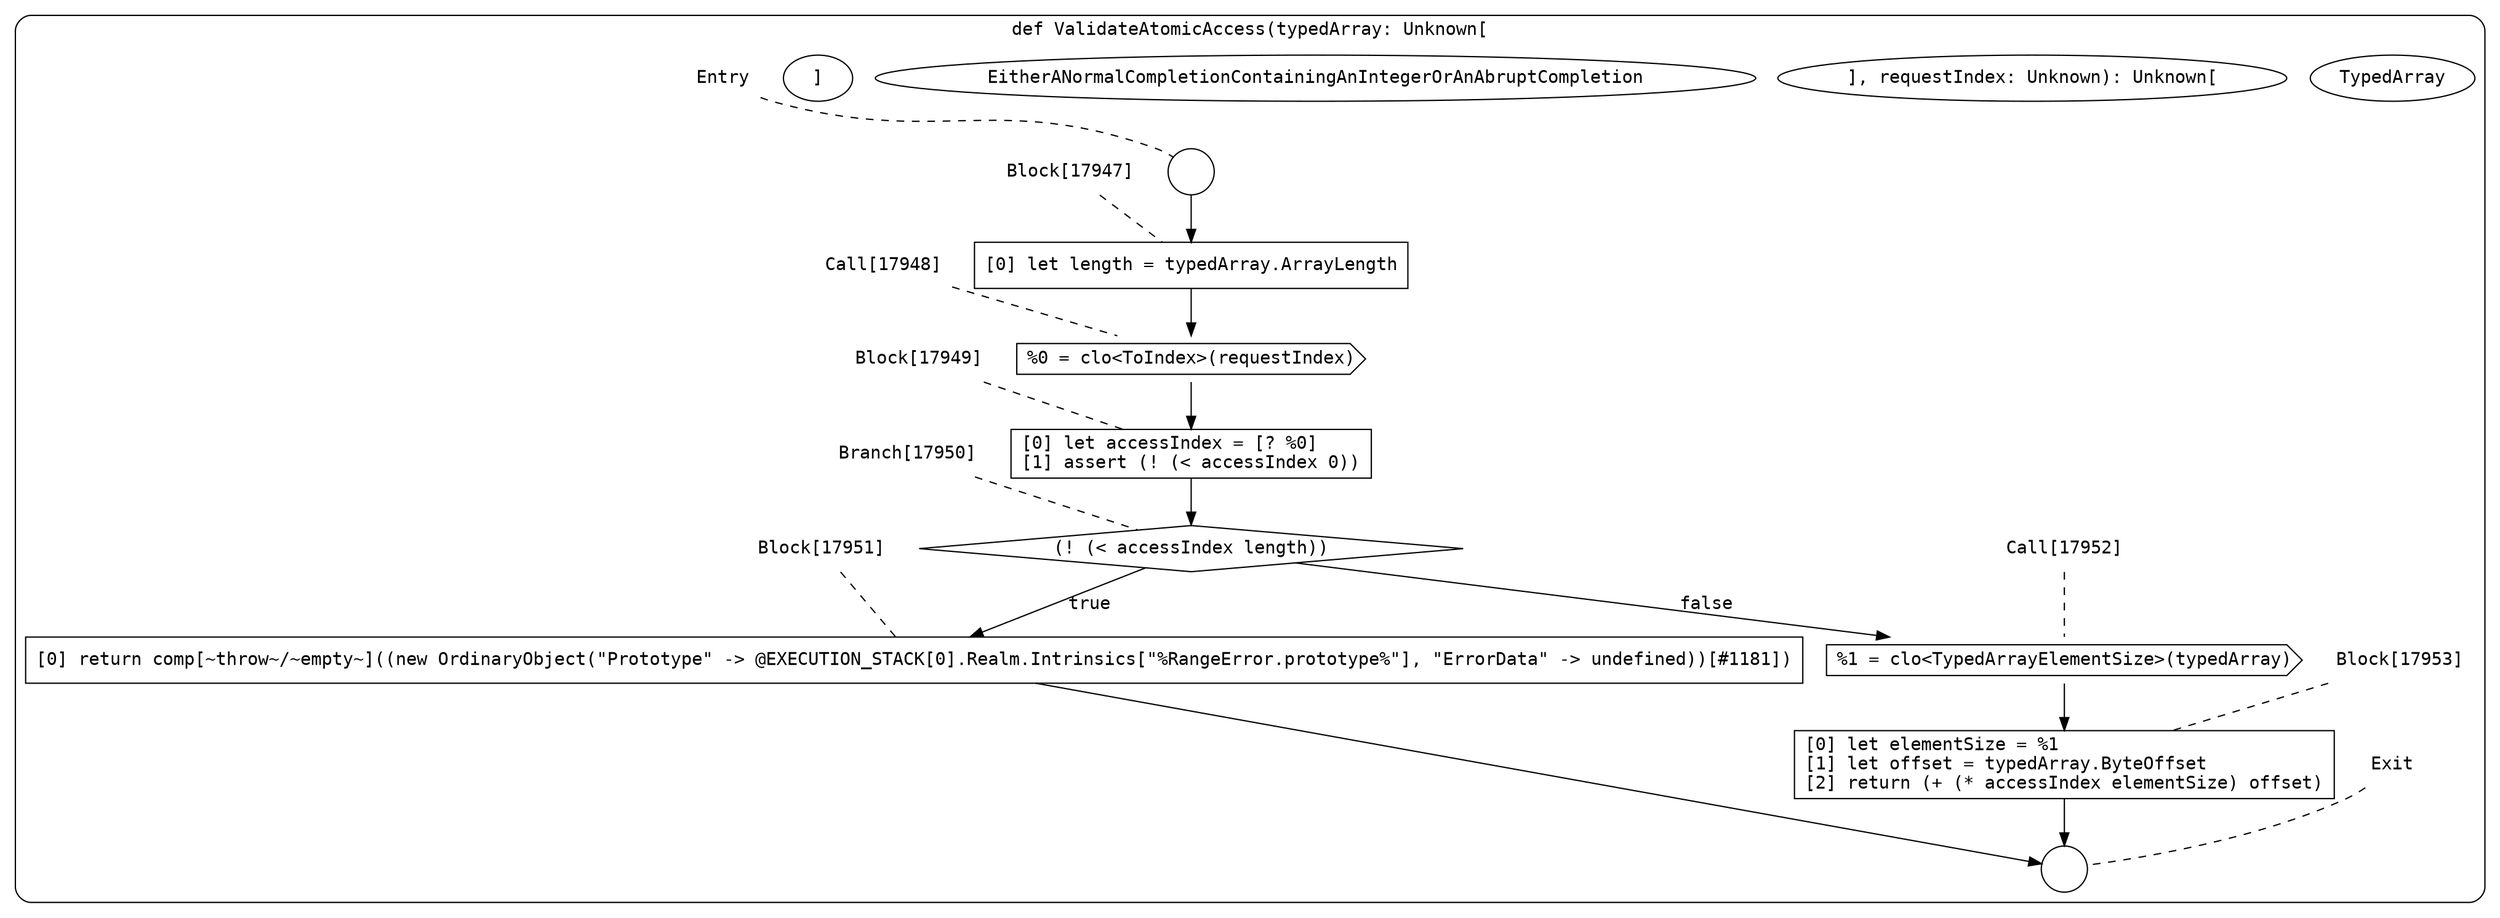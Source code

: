digraph {
  graph [fontname = "Consolas"]
  node [fontname = "Consolas"]
  edge [fontname = "Consolas"]
  subgraph cluster2521 {
    label = "def ValidateAtomicAccess(typedArray: Unknown["TypedArray"], requestIndex: Unknown): Unknown["EitherANormalCompletionContainingAnIntegerOrAnAbruptCompletion"]"
    style = rounded
    cluster2521_entry_name [shape=none, label=<<font color="black">Entry</font>>]
    cluster2521_entry_name -> cluster2521_entry [arrowhead=none, color="black", style=dashed]
    cluster2521_entry [shape=circle label=" " color="black" fillcolor="white" style=filled]
    cluster2521_entry -> node17947 [color="black"]
    cluster2521_exit_name [shape=none, label=<<font color="black">Exit</font>>]
    cluster2521_exit_name -> cluster2521_exit [arrowhead=none, color="black", style=dashed]
    cluster2521_exit [shape=circle label=" " color="black" fillcolor="white" style=filled]
    node17947_name [shape=none, label=<<font color="black">Block[17947]</font>>]
    node17947_name -> node17947 [arrowhead=none, color="black", style=dashed]
    node17947 [shape=box, label=<<font color="black">[0] let length = typedArray.ArrayLength<BR ALIGN="LEFT"/></font>> color="black" fillcolor="white", style=filled]
    node17947 -> node17948 [color="black"]
    node17948_name [shape=none, label=<<font color="black">Call[17948]</font>>]
    node17948_name -> node17948 [arrowhead=none, color="black", style=dashed]
    node17948 [shape=cds, label=<<font color="black">%0 = clo&lt;ToIndex&gt;(requestIndex)</font>> color="black" fillcolor="white", style=filled]
    node17948 -> node17949 [color="black"]
    node17949_name [shape=none, label=<<font color="black">Block[17949]</font>>]
    node17949_name -> node17949 [arrowhead=none, color="black", style=dashed]
    node17949 [shape=box, label=<<font color="black">[0] let accessIndex = [? %0]<BR ALIGN="LEFT"/>[1] assert (! (&lt; accessIndex 0))<BR ALIGN="LEFT"/></font>> color="black" fillcolor="white", style=filled]
    node17949 -> node17950 [color="black"]
    node17950_name [shape=none, label=<<font color="black">Branch[17950]</font>>]
    node17950_name -> node17950 [arrowhead=none, color="black", style=dashed]
    node17950 [shape=diamond, label=<<font color="black">(! (&lt; accessIndex length))</font>> color="black" fillcolor="white", style=filled]
    node17950 -> node17951 [label=<<font color="black">true</font>> color="black"]
    node17950 -> node17952 [label=<<font color="black">false</font>> color="black"]
    node17951_name [shape=none, label=<<font color="black">Block[17951]</font>>]
    node17951_name -> node17951 [arrowhead=none, color="black", style=dashed]
    node17951 [shape=box, label=<<font color="black">[0] return comp[~throw~/~empty~]((new OrdinaryObject(&quot;Prototype&quot; -&gt; @EXECUTION_STACK[0].Realm.Intrinsics[&quot;%RangeError.prototype%&quot;], &quot;ErrorData&quot; -&gt; undefined))[#1181])<BR ALIGN="LEFT"/></font>> color="black" fillcolor="white", style=filled]
    node17951 -> cluster2521_exit [color="black"]
    node17952_name [shape=none, label=<<font color="black">Call[17952]</font>>]
    node17952_name -> node17952 [arrowhead=none, color="black", style=dashed]
    node17952 [shape=cds, label=<<font color="black">%1 = clo&lt;TypedArrayElementSize&gt;(typedArray)</font>> color="black" fillcolor="white", style=filled]
    node17952 -> node17953 [color="black"]
    node17953_name [shape=none, label=<<font color="black">Block[17953]</font>>]
    node17953_name -> node17953 [arrowhead=none, color="black", style=dashed]
    node17953 [shape=box, label=<<font color="black">[0] let elementSize = %1<BR ALIGN="LEFT"/>[1] let offset = typedArray.ByteOffset<BR ALIGN="LEFT"/>[2] return (+ (* accessIndex elementSize) offset)<BR ALIGN="LEFT"/></font>> color="black" fillcolor="white", style=filled]
    node17953 -> cluster2521_exit [color="black"]
  }
}